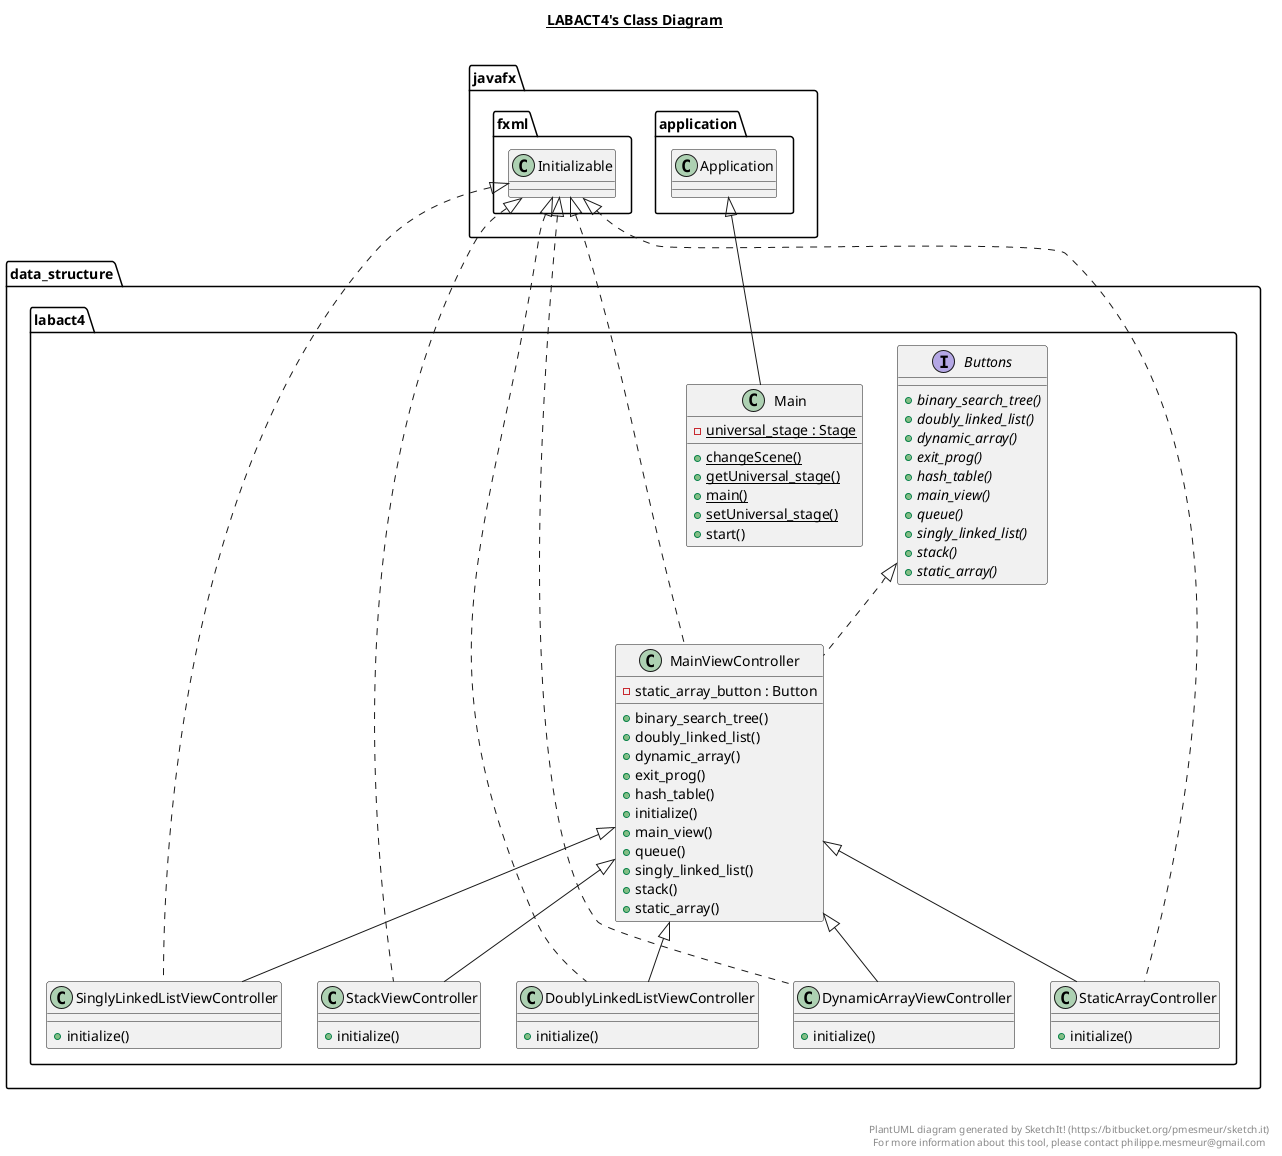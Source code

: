 @startuml

title __LABACT4's Class Diagram__\n

    namespace data_structure.labact4 {
      interface data_structure.labact4.Buttons {
          {abstract} + binary_search_tree()
          {abstract} + doubly_linked_list()
          {abstract} + dynamic_array()
          {abstract} + exit_prog()
          {abstract} + hash_table()
          {abstract} + main_view()
          {abstract} + queue()
          {abstract} + singly_linked_list()
          {abstract} + stack()
          {abstract} + static_array()
      }
    }


    namespace data_structure.labact4 {
      class data_structure.labact4.DoublyLinkedListViewController {
          + initialize()
      }
    }


    namespace data_structure.labact4 {
      class data_structure.labact4.DynamicArrayViewController {
          + initialize()
      }
    }


    namespace data_structure.labact4 {
      class data_structure.labact4.Main {
          {static} - universal_stage : Stage
          {static} + changeScene()
          {static} + getUniversal_stage()
          {static} + main()
          {static} + setUniversal_stage()
          + start()
      }
    }


    namespace data_structure.labact4 {
      class data_structure.labact4.MainViewController {
          - static_array_button : Button
          + binary_search_tree()
          + doubly_linked_list()
          + dynamic_array()
          + exit_prog()
          + hash_table()
          + initialize()
          + main_view()
          + queue()
          + singly_linked_list()
          + stack()
          + static_array()
      }
    }


    namespace data_structure.labact4 {
      class data_structure.labact4.SinglyLinkedListViewController {
          + initialize()
      }
    }


    namespace data_structure.labact4 {
      class data_structure.labact4.StackViewController {
          + initialize()
      }
    }


    namespace data_structure.labact4 {
      class data_structure.labact4.StaticArrayController {
          + initialize()
      }
    }


  data_structure.labact4.DoublyLinkedListViewController .up.|> javafx.fxml.Initializable
  data_structure.labact4.DoublyLinkedListViewController -up-|> data_structure.labact4.MainViewController
  data_structure.labact4.DynamicArrayViewController .up.|> javafx.fxml.Initializable
  data_structure.labact4.DynamicArrayViewController -up-|> data_structure.labact4.MainViewController
  data_structure.labact4.Main -up-|> javafx.application.Application
  data_structure.labact4.MainViewController .up.|> data_structure.labact4.Buttons
  data_structure.labact4.MainViewController .up.|> javafx.fxml.Initializable
  data_structure.labact4.SinglyLinkedListViewController .up.|> javafx.fxml.Initializable
  data_structure.labact4.SinglyLinkedListViewController -up-|> data_structure.labact4.MainViewController
  data_structure.labact4.StackViewController .up.|> javafx.fxml.Initializable
  data_structure.labact4.StackViewController -up-|> data_structure.labact4.MainViewController
  data_structure.labact4.StaticArrayController .up.|> javafx.fxml.Initializable
  data_structure.labact4.StaticArrayController -up-|> data_structure.labact4.MainViewController


right footer


PlantUML diagram generated by SketchIt! (https://bitbucket.org/pmesmeur/sketch.it)
For more information about this tool, please contact philippe.mesmeur@gmail.com
endfooter

@enduml
